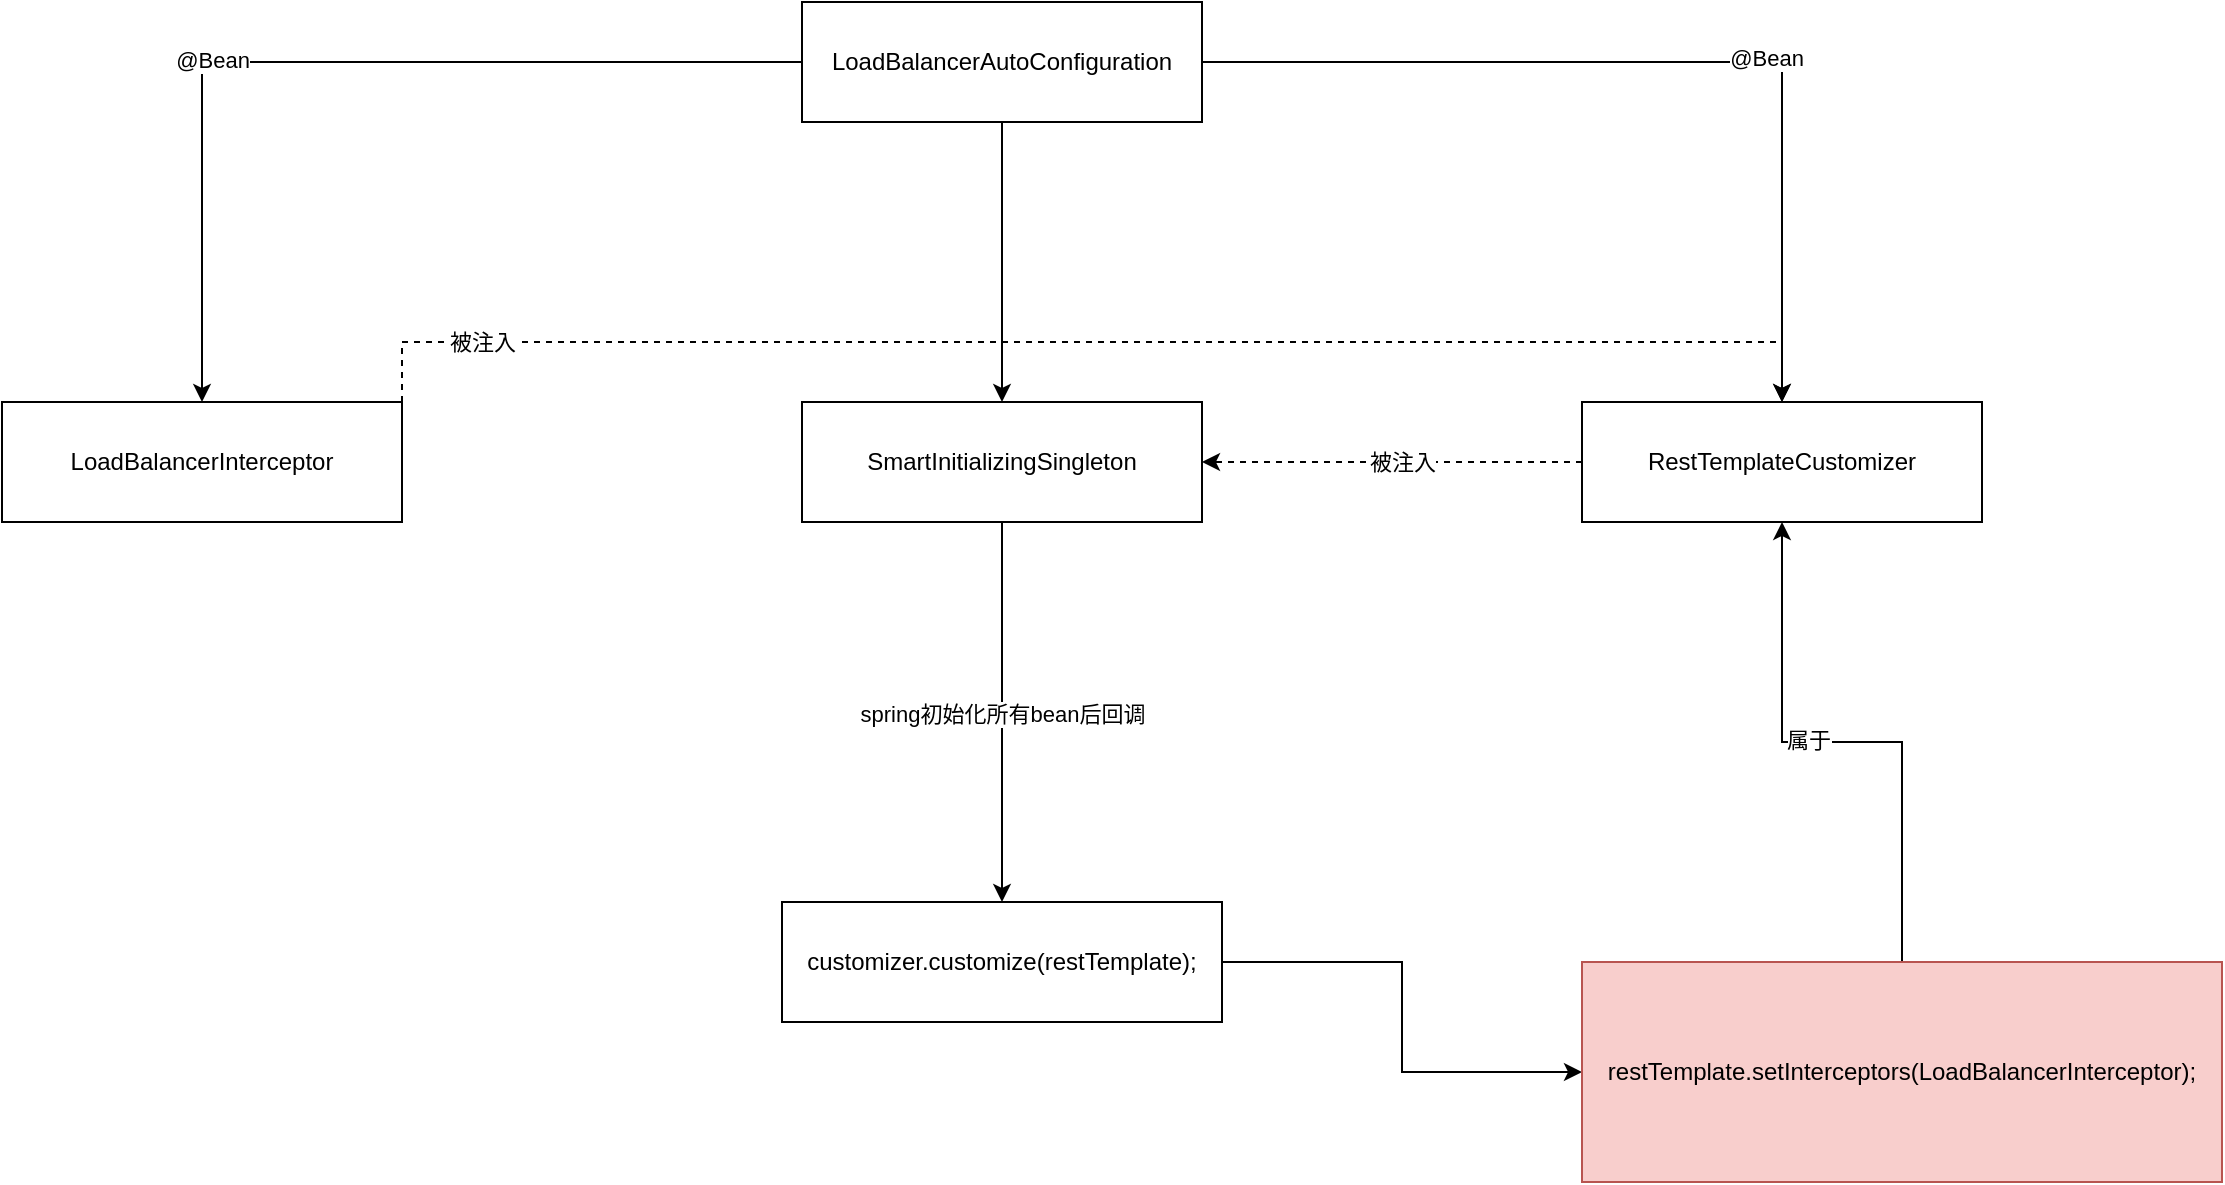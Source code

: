 <mxfile version="14.1.1" type="github">
  <diagram id="X5dpKuWygnAA0jNGLA90" name="Page-1">
    <mxGraphModel dx="2889" dy="762" grid="1" gridSize="10" guides="1" tooltips="1" connect="1" arrows="1" fold="1" page="1" pageScale="1" pageWidth="827" pageHeight="1169" math="0" shadow="0">
      <root>
        <mxCell id="0" />
        <mxCell id="1" parent="0" />
        <mxCell id="YZ4I5TcnRw2fmJpVWaly-18" style="edgeStyle=orthogonalEdgeStyle;rounded=0;orthogonalLoop=1;jettySize=auto;html=1;exitX=0;exitY=0.5;exitDx=0;exitDy=0;" edge="1" parent="1" source="YZ4I5TcnRw2fmJpVWaly-1" target="YZ4I5TcnRw2fmJpVWaly-17">
          <mxGeometry relative="1" as="geometry" />
        </mxCell>
        <mxCell id="YZ4I5TcnRw2fmJpVWaly-19" value="@Bean" style="edgeLabel;html=1;align=center;verticalAlign=middle;resizable=0;points=[];" vertex="1" connectable="0" parent="YZ4I5TcnRw2fmJpVWaly-18">
          <mxGeometry x="0.096" y="-1" relative="1" as="geometry">
            <mxPoint x="-38" as="offset" />
          </mxGeometry>
        </mxCell>
        <mxCell id="YZ4I5TcnRw2fmJpVWaly-21" style="edgeStyle=orthogonalEdgeStyle;rounded=0;orthogonalLoop=1;jettySize=auto;html=1;exitX=1;exitY=0.5;exitDx=0;exitDy=0;" edge="1" parent="1" source="YZ4I5TcnRw2fmJpVWaly-1" target="YZ4I5TcnRw2fmJpVWaly-20">
          <mxGeometry relative="1" as="geometry" />
        </mxCell>
        <mxCell id="YZ4I5TcnRw2fmJpVWaly-22" value="@Bean" style="edgeLabel;html=1;align=center;verticalAlign=middle;resizable=0;points=[];" vertex="1" connectable="0" parent="YZ4I5TcnRw2fmJpVWaly-21">
          <mxGeometry x="0.226" y="2" relative="1" as="geometry">
            <mxPoint as="offset" />
          </mxGeometry>
        </mxCell>
        <mxCell id="YZ4I5TcnRw2fmJpVWaly-27" style="edgeStyle=orthogonalEdgeStyle;rounded=0;orthogonalLoop=1;jettySize=auto;html=1;exitX=0.5;exitY=1;exitDx=0;exitDy=0;" edge="1" parent="1" source="YZ4I5TcnRw2fmJpVWaly-1" target="YZ4I5TcnRw2fmJpVWaly-26">
          <mxGeometry relative="1" as="geometry" />
        </mxCell>
        <mxCell id="YZ4I5TcnRw2fmJpVWaly-1" value="LoadBalancerAutoConfiguration" style="rounded=0;whiteSpace=wrap;" vertex="1" parent="1">
          <mxGeometry x="260" y="120" width="200" height="60" as="geometry" />
        </mxCell>
        <mxCell id="YZ4I5TcnRw2fmJpVWaly-41" style="edgeStyle=orthogonalEdgeStyle;orthogonalLoop=1;jettySize=auto;html=1;exitX=1;exitY=0.5;exitDx=0;exitDy=0;entryX=0.5;entryY=0;entryDx=0;entryDy=0;rounded=0;dashed=1;" edge="1" parent="1" source="YZ4I5TcnRw2fmJpVWaly-17" target="YZ4I5TcnRw2fmJpVWaly-20">
          <mxGeometry relative="1" as="geometry">
            <Array as="points">
              <mxPoint x="60" y="290" />
              <mxPoint x="750" y="290" />
            </Array>
          </mxGeometry>
        </mxCell>
        <mxCell id="YZ4I5TcnRw2fmJpVWaly-17" value="LoadBalancerInterceptor" style="rounded=0;whiteSpace=wrap;" vertex="1" parent="1">
          <mxGeometry x="-140" y="320" width="200" height="60" as="geometry" />
        </mxCell>
        <mxCell id="YZ4I5TcnRw2fmJpVWaly-31" style="edgeStyle=orthogonalEdgeStyle;rounded=0;orthogonalLoop=1;jettySize=auto;html=1;exitX=0;exitY=0.5;exitDx=0;exitDy=0;entryX=1;entryY=0.5;entryDx=0;entryDy=0;dashed=1;" edge="1" parent="1" source="YZ4I5TcnRw2fmJpVWaly-20" target="YZ4I5TcnRw2fmJpVWaly-26">
          <mxGeometry relative="1" as="geometry" />
        </mxCell>
        <mxCell id="YZ4I5TcnRw2fmJpVWaly-32" value="被注入" style="edgeLabel;html=1;align=center;verticalAlign=middle;resizable=0;points=[];" vertex="1" connectable="0" parent="YZ4I5TcnRw2fmJpVWaly-31">
          <mxGeometry x="-0.137" y="1" relative="1" as="geometry">
            <mxPoint x="-8" y="-1" as="offset" />
          </mxGeometry>
        </mxCell>
        <mxCell id="YZ4I5TcnRw2fmJpVWaly-20" value="RestTemplateCustomizer" style="rounded=0;whiteSpace=wrap;" vertex="1" parent="1">
          <mxGeometry x="650" y="320" width="200" height="60" as="geometry" />
        </mxCell>
        <mxCell id="YZ4I5TcnRw2fmJpVWaly-34" style="edgeStyle=orthogonalEdgeStyle;rounded=0;orthogonalLoop=1;jettySize=auto;html=1;exitX=0.5;exitY=1;exitDx=0;exitDy=0;" edge="1" parent="1" source="YZ4I5TcnRw2fmJpVWaly-26" target="YZ4I5TcnRw2fmJpVWaly-33">
          <mxGeometry relative="1" as="geometry" />
        </mxCell>
        <mxCell id="YZ4I5TcnRw2fmJpVWaly-35" value="spring初始化所有bean后回调" style="edgeLabel;html=1;align=center;verticalAlign=middle;resizable=0;points=[];" vertex="1" connectable="0" parent="YZ4I5TcnRw2fmJpVWaly-34">
          <mxGeometry x="-0.2" y="-1" relative="1" as="geometry">
            <mxPoint x="1" y="20" as="offset" />
          </mxGeometry>
        </mxCell>
        <mxCell id="YZ4I5TcnRw2fmJpVWaly-26" value="SmartInitializingSingleton" style="rounded=0;whiteSpace=wrap;" vertex="1" parent="1">
          <mxGeometry x="260" y="320" width="200" height="60" as="geometry" />
        </mxCell>
        <mxCell id="YZ4I5TcnRw2fmJpVWaly-49" style="edgeStyle=orthogonalEdgeStyle;rounded=0;orthogonalLoop=1;jettySize=auto;html=1;exitX=1;exitY=0.5;exitDx=0;exitDy=0;strokeColor=#000000;" edge="1" parent="1" source="YZ4I5TcnRw2fmJpVWaly-33" target="YZ4I5TcnRw2fmJpVWaly-43">
          <mxGeometry relative="1" as="geometry" />
        </mxCell>
        <mxCell id="YZ4I5TcnRw2fmJpVWaly-33" value="customizer.customize(restTemplate);" style="rounded=0;whiteSpace=wrap;" vertex="1" parent="1">
          <mxGeometry x="250" y="570" width="220" height="60" as="geometry" />
        </mxCell>
        <mxCell id="YZ4I5TcnRw2fmJpVWaly-42" value="被注入" style="edgeLabel;html=1;align=center;verticalAlign=middle;resizable=0;points=[];" vertex="1" connectable="0" parent="1">
          <mxGeometry x="100" y="290" as="geometry" />
        </mxCell>
        <mxCell id="YZ4I5TcnRw2fmJpVWaly-45" style="edgeStyle=orthogonalEdgeStyle;rounded=0;orthogonalLoop=1;jettySize=auto;html=1;exitX=0.5;exitY=0;exitDx=0;exitDy=0;strokeColor=#000000;" edge="1" parent="1" source="YZ4I5TcnRw2fmJpVWaly-43" target="YZ4I5TcnRw2fmJpVWaly-20">
          <mxGeometry relative="1" as="geometry" />
        </mxCell>
        <mxCell id="YZ4I5TcnRw2fmJpVWaly-46" value="属于" style="edgeLabel;html=1;align=center;verticalAlign=middle;resizable=0;points=[];" vertex="1" connectable="0" parent="YZ4I5TcnRw2fmJpVWaly-45">
          <mxGeometry x="0.126" y="-1" relative="1" as="geometry">
            <mxPoint as="offset" />
          </mxGeometry>
        </mxCell>
        <mxCell id="YZ4I5TcnRw2fmJpVWaly-43" value="restTemplate.setInterceptors(LoadBalancerInterceptor);" style="rounded=0;whiteSpace=wrap;fillColor=#f8cecc;strokeColor=#b85450;" vertex="1" parent="1">
          <mxGeometry x="650" y="600" width="320" height="110" as="geometry" />
        </mxCell>
      </root>
    </mxGraphModel>
  </diagram>
</mxfile>
